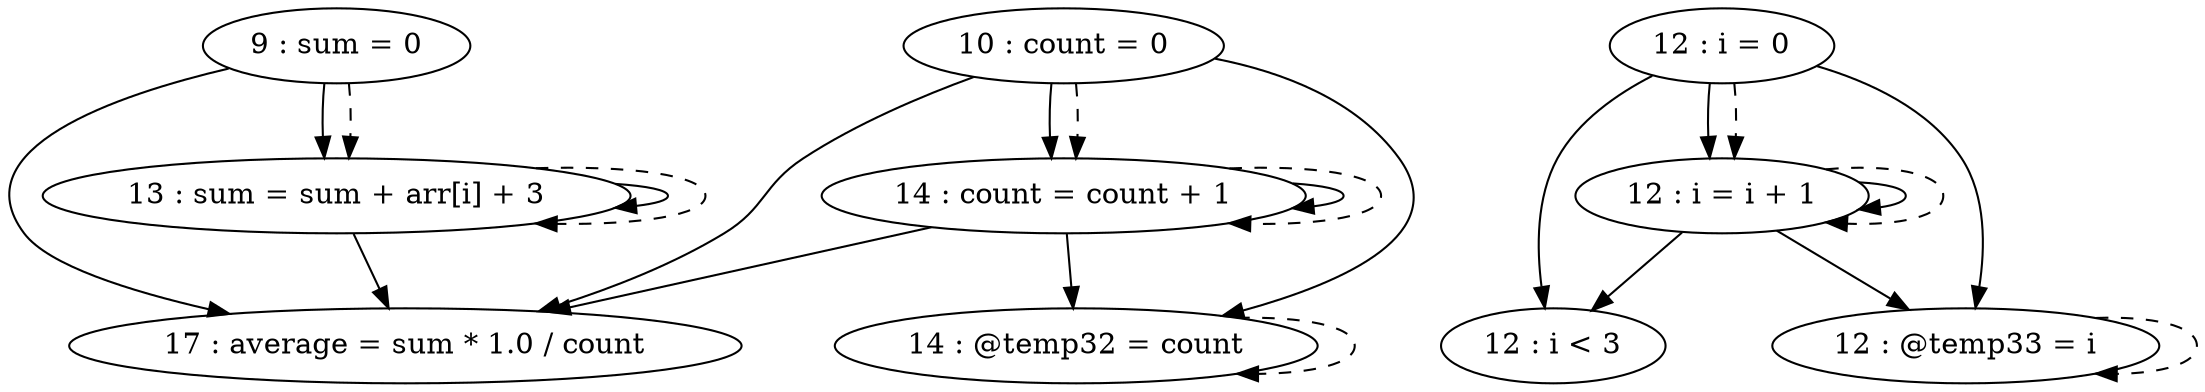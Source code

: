 digraph G {
"9 : sum = 0"
"9 : sum = 0" -> "17 : average = sum * 1.0 / count"
"9 : sum = 0" -> "13 : sum = sum + arr[i] + 3"
"9 : sum = 0" -> "13 : sum = sum + arr[i] + 3" [style=dashed]
"10 : count = 0"
"10 : count = 0" -> "17 : average = sum * 1.0 / count"
"10 : count = 0" -> "14 : count = count + 1"
"10 : count = 0" -> "14 : @temp32 = count"
"10 : count = 0" -> "14 : count = count + 1" [style=dashed]
"12 : i = 0"
"12 : i = 0" -> "12 : i < 3"
"12 : i = 0" -> "12 : i = i + 1"
"12 : i = 0" -> "12 : @temp33 = i"
"12 : i = 0" -> "12 : i = i + 1" [style=dashed]
"12 : i < 3"
"13 : sum = sum + arr[i] + 3"
"13 : sum = sum + arr[i] + 3" -> "17 : average = sum * 1.0 / count"
"13 : sum = sum + arr[i] + 3" -> "13 : sum = sum + arr[i] + 3"
"13 : sum = sum + arr[i] + 3" -> "13 : sum = sum + arr[i] + 3" [style=dashed]
"14 : @temp32 = count"
"14 : @temp32 = count" -> "14 : @temp32 = count" [style=dashed]
"14 : count = count + 1"
"14 : count = count + 1" -> "17 : average = sum * 1.0 / count"
"14 : count = count + 1" -> "14 : count = count + 1"
"14 : count = count + 1" -> "14 : @temp32 = count"
"14 : count = count + 1" -> "14 : count = count + 1" [style=dashed]
"12 : @temp33 = i"
"12 : @temp33 = i" -> "12 : @temp33 = i" [style=dashed]
"12 : i = i + 1"
"12 : i = i + 1" -> "12 : i < 3"
"12 : i = i + 1" -> "12 : i = i + 1"
"12 : i = i + 1" -> "12 : @temp33 = i"
"12 : i = i + 1" -> "12 : i = i + 1" [style=dashed]
"17 : average = sum * 1.0 / count"
}